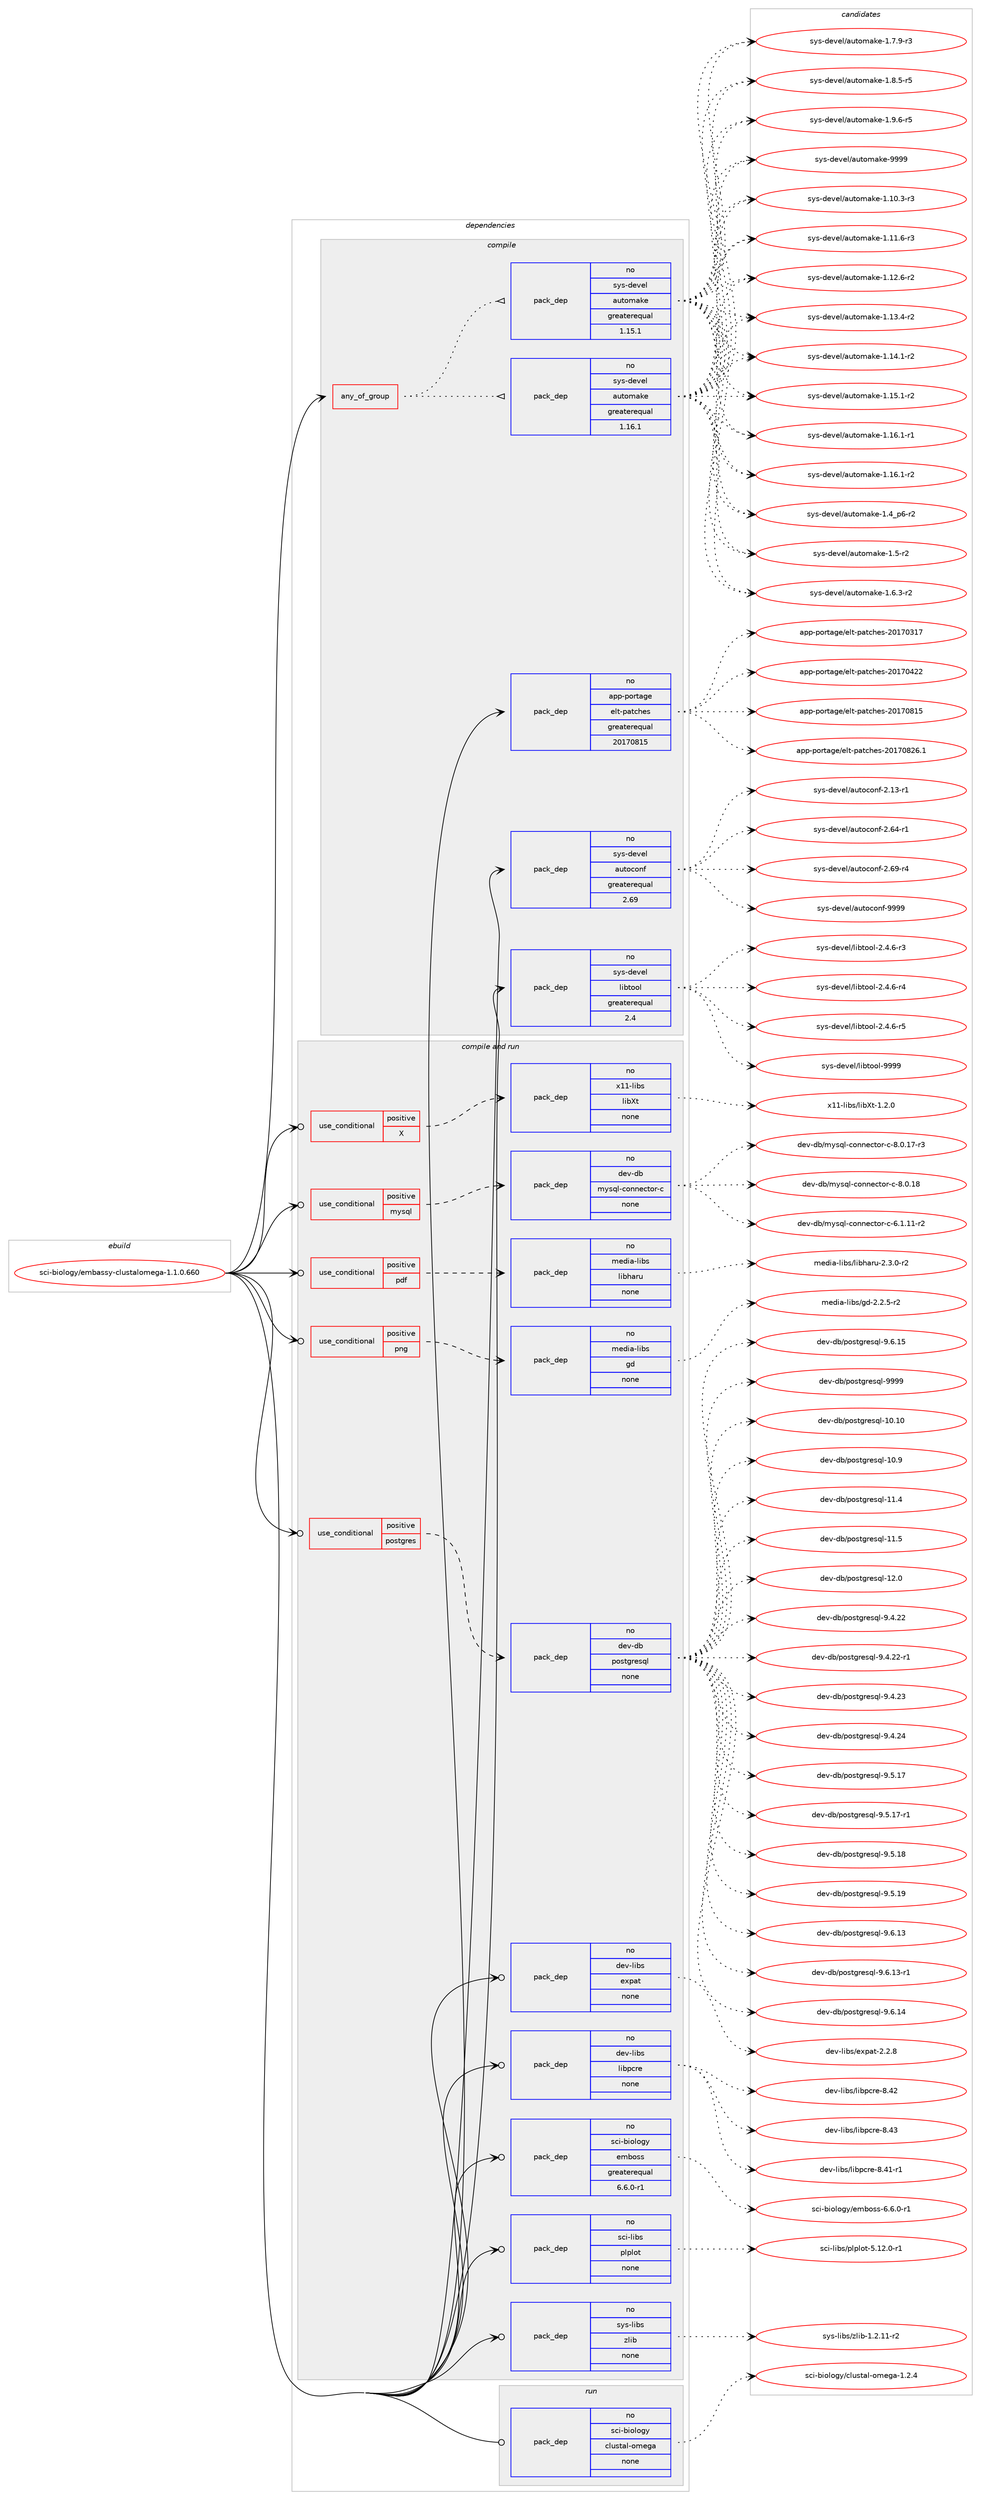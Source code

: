 digraph prolog {

# *************
# Graph options
# *************

newrank=true;
concentrate=true;
compound=true;
graph [rankdir=LR,fontname=Helvetica,fontsize=10,ranksep=1.5];#, ranksep=2.5, nodesep=0.2];
edge  [arrowhead=vee];
node  [fontname=Helvetica,fontsize=10];

# **********
# The ebuild
# **********

subgraph cluster_leftcol {
color=gray;
rank=same;
label=<<i>ebuild</i>>;
id [label="sci-biology/embassy-clustalomega-1.1.0.660", color=red, width=4, href="../sci-biology/embassy-clustalomega-1.1.0.660.svg"];
}

# ****************
# The dependencies
# ****************

subgraph cluster_midcol {
color=gray;
label=<<i>dependencies</i>>;
subgraph cluster_compile {
fillcolor="#eeeeee";
style=filled;
label=<<i>compile</i>>;
subgraph any14462 {
dependency849993 [label=<<TABLE BORDER="0" CELLBORDER="1" CELLSPACING="0" CELLPADDING="4"><TR><TD CELLPADDING="10">any_of_group</TD></TR></TABLE>>, shape=none, color=red];subgraph pack628339 {
dependency849994 [label=<<TABLE BORDER="0" CELLBORDER="1" CELLSPACING="0" CELLPADDING="4" WIDTH="220"><TR><TD ROWSPAN="6" CELLPADDING="30">pack_dep</TD></TR><TR><TD WIDTH="110">no</TD></TR><TR><TD>sys-devel</TD></TR><TR><TD>automake</TD></TR><TR><TD>greaterequal</TD></TR><TR><TD>1.16.1</TD></TR></TABLE>>, shape=none, color=blue];
}
dependency849993:e -> dependency849994:w [weight=20,style="dotted",arrowhead="oinv"];
subgraph pack628340 {
dependency849995 [label=<<TABLE BORDER="0" CELLBORDER="1" CELLSPACING="0" CELLPADDING="4" WIDTH="220"><TR><TD ROWSPAN="6" CELLPADDING="30">pack_dep</TD></TR><TR><TD WIDTH="110">no</TD></TR><TR><TD>sys-devel</TD></TR><TR><TD>automake</TD></TR><TR><TD>greaterequal</TD></TR><TR><TD>1.15.1</TD></TR></TABLE>>, shape=none, color=blue];
}
dependency849993:e -> dependency849995:w [weight=20,style="dotted",arrowhead="oinv"];
}
id:e -> dependency849993:w [weight=20,style="solid",arrowhead="vee"];
subgraph pack628341 {
dependency849996 [label=<<TABLE BORDER="0" CELLBORDER="1" CELLSPACING="0" CELLPADDING="4" WIDTH="220"><TR><TD ROWSPAN="6" CELLPADDING="30">pack_dep</TD></TR><TR><TD WIDTH="110">no</TD></TR><TR><TD>app-portage</TD></TR><TR><TD>elt-patches</TD></TR><TR><TD>greaterequal</TD></TR><TR><TD>20170815</TD></TR></TABLE>>, shape=none, color=blue];
}
id:e -> dependency849996:w [weight=20,style="solid",arrowhead="vee"];
subgraph pack628342 {
dependency849997 [label=<<TABLE BORDER="0" CELLBORDER="1" CELLSPACING="0" CELLPADDING="4" WIDTH="220"><TR><TD ROWSPAN="6" CELLPADDING="30">pack_dep</TD></TR><TR><TD WIDTH="110">no</TD></TR><TR><TD>sys-devel</TD></TR><TR><TD>autoconf</TD></TR><TR><TD>greaterequal</TD></TR><TR><TD>2.69</TD></TR></TABLE>>, shape=none, color=blue];
}
id:e -> dependency849997:w [weight=20,style="solid",arrowhead="vee"];
subgraph pack628343 {
dependency849998 [label=<<TABLE BORDER="0" CELLBORDER="1" CELLSPACING="0" CELLPADDING="4" WIDTH="220"><TR><TD ROWSPAN="6" CELLPADDING="30">pack_dep</TD></TR><TR><TD WIDTH="110">no</TD></TR><TR><TD>sys-devel</TD></TR><TR><TD>libtool</TD></TR><TR><TD>greaterequal</TD></TR><TR><TD>2.4</TD></TR></TABLE>>, shape=none, color=blue];
}
id:e -> dependency849998:w [weight=20,style="solid",arrowhead="vee"];
}
subgraph cluster_compileandrun {
fillcolor="#eeeeee";
style=filled;
label=<<i>compile and run</i>>;
subgraph cond206689 {
dependency849999 [label=<<TABLE BORDER="0" CELLBORDER="1" CELLSPACING="0" CELLPADDING="4"><TR><TD ROWSPAN="3" CELLPADDING="10">use_conditional</TD></TR><TR><TD>positive</TD></TR><TR><TD>X</TD></TR></TABLE>>, shape=none, color=red];
subgraph pack628344 {
dependency850000 [label=<<TABLE BORDER="0" CELLBORDER="1" CELLSPACING="0" CELLPADDING="4" WIDTH="220"><TR><TD ROWSPAN="6" CELLPADDING="30">pack_dep</TD></TR><TR><TD WIDTH="110">no</TD></TR><TR><TD>x11-libs</TD></TR><TR><TD>libXt</TD></TR><TR><TD>none</TD></TR><TR><TD></TD></TR></TABLE>>, shape=none, color=blue];
}
dependency849999:e -> dependency850000:w [weight=20,style="dashed",arrowhead="vee"];
}
id:e -> dependency849999:w [weight=20,style="solid",arrowhead="odotvee"];
subgraph cond206690 {
dependency850001 [label=<<TABLE BORDER="0" CELLBORDER="1" CELLSPACING="0" CELLPADDING="4"><TR><TD ROWSPAN="3" CELLPADDING="10">use_conditional</TD></TR><TR><TD>positive</TD></TR><TR><TD>mysql</TD></TR></TABLE>>, shape=none, color=red];
subgraph pack628345 {
dependency850002 [label=<<TABLE BORDER="0" CELLBORDER="1" CELLSPACING="0" CELLPADDING="4" WIDTH="220"><TR><TD ROWSPAN="6" CELLPADDING="30">pack_dep</TD></TR><TR><TD WIDTH="110">no</TD></TR><TR><TD>dev-db</TD></TR><TR><TD>mysql-connector-c</TD></TR><TR><TD>none</TD></TR><TR><TD></TD></TR></TABLE>>, shape=none, color=blue];
}
dependency850001:e -> dependency850002:w [weight=20,style="dashed",arrowhead="vee"];
}
id:e -> dependency850001:w [weight=20,style="solid",arrowhead="odotvee"];
subgraph cond206691 {
dependency850003 [label=<<TABLE BORDER="0" CELLBORDER="1" CELLSPACING="0" CELLPADDING="4"><TR><TD ROWSPAN="3" CELLPADDING="10">use_conditional</TD></TR><TR><TD>positive</TD></TR><TR><TD>pdf</TD></TR></TABLE>>, shape=none, color=red];
subgraph pack628346 {
dependency850004 [label=<<TABLE BORDER="0" CELLBORDER="1" CELLSPACING="0" CELLPADDING="4" WIDTH="220"><TR><TD ROWSPAN="6" CELLPADDING="30">pack_dep</TD></TR><TR><TD WIDTH="110">no</TD></TR><TR><TD>media-libs</TD></TR><TR><TD>libharu</TD></TR><TR><TD>none</TD></TR><TR><TD></TD></TR></TABLE>>, shape=none, color=blue];
}
dependency850003:e -> dependency850004:w [weight=20,style="dashed",arrowhead="vee"];
}
id:e -> dependency850003:w [weight=20,style="solid",arrowhead="odotvee"];
subgraph cond206692 {
dependency850005 [label=<<TABLE BORDER="0" CELLBORDER="1" CELLSPACING="0" CELLPADDING="4"><TR><TD ROWSPAN="3" CELLPADDING="10">use_conditional</TD></TR><TR><TD>positive</TD></TR><TR><TD>png</TD></TR></TABLE>>, shape=none, color=red];
subgraph pack628347 {
dependency850006 [label=<<TABLE BORDER="0" CELLBORDER="1" CELLSPACING="0" CELLPADDING="4" WIDTH="220"><TR><TD ROWSPAN="6" CELLPADDING="30">pack_dep</TD></TR><TR><TD WIDTH="110">no</TD></TR><TR><TD>media-libs</TD></TR><TR><TD>gd</TD></TR><TR><TD>none</TD></TR><TR><TD></TD></TR></TABLE>>, shape=none, color=blue];
}
dependency850005:e -> dependency850006:w [weight=20,style="dashed",arrowhead="vee"];
}
id:e -> dependency850005:w [weight=20,style="solid",arrowhead="odotvee"];
subgraph cond206693 {
dependency850007 [label=<<TABLE BORDER="0" CELLBORDER="1" CELLSPACING="0" CELLPADDING="4"><TR><TD ROWSPAN="3" CELLPADDING="10">use_conditional</TD></TR><TR><TD>positive</TD></TR><TR><TD>postgres</TD></TR></TABLE>>, shape=none, color=red];
subgraph pack628348 {
dependency850008 [label=<<TABLE BORDER="0" CELLBORDER="1" CELLSPACING="0" CELLPADDING="4" WIDTH="220"><TR><TD ROWSPAN="6" CELLPADDING="30">pack_dep</TD></TR><TR><TD WIDTH="110">no</TD></TR><TR><TD>dev-db</TD></TR><TR><TD>postgresql</TD></TR><TR><TD>none</TD></TR><TR><TD></TD></TR></TABLE>>, shape=none, color=blue];
}
dependency850007:e -> dependency850008:w [weight=20,style="dashed",arrowhead="vee"];
}
id:e -> dependency850007:w [weight=20,style="solid",arrowhead="odotvee"];
subgraph pack628349 {
dependency850009 [label=<<TABLE BORDER="0" CELLBORDER="1" CELLSPACING="0" CELLPADDING="4" WIDTH="220"><TR><TD ROWSPAN="6" CELLPADDING="30">pack_dep</TD></TR><TR><TD WIDTH="110">no</TD></TR><TR><TD>dev-libs</TD></TR><TR><TD>expat</TD></TR><TR><TD>none</TD></TR><TR><TD></TD></TR></TABLE>>, shape=none, color=blue];
}
id:e -> dependency850009:w [weight=20,style="solid",arrowhead="odotvee"];
subgraph pack628350 {
dependency850010 [label=<<TABLE BORDER="0" CELLBORDER="1" CELLSPACING="0" CELLPADDING="4" WIDTH="220"><TR><TD ROWSPAN="6" CELLPADDING="30">pack_dep</TD></TR><TR><TD WIDTH="110">no</TD></TR><TR><TD>dev-libs</TD></TR><TR><TD>libpcre</TD></TR><TR><TD>none</TD></TR><TR><TD></TD></TR></TABLE>>, shape=none, color=blue];
}
id:e -> dependency850010:w [weight=20,style="solid",arrowhead="odotvee"];
subgraph pack628351 {
dependency850011 [label=<<TABLE BORDER="0" CELLBORDER="1" CELLSPACING="0" CELLPADDING="4" WIDTH="220"><TR><TD ROWSPAN="6" CELLPADDING="30">pack_dep</TD></TR><TR><TD WIDTH="110">no</TD></TR><TR><TD>sci-biology</TD></TR><TR><TD>emboss</TD></TR><TR><TD>greaterequal</TD></TR><TR><TD>6.6.0-r1</TD></TR></TABLE>>, shape=none, color=blue];
}
id:e -> dependency850011:w [weight=20,style="solid",arrowhead="odotvee"];
subgraph pack628352 {
dependency850012 [label=<<TABLE BORDER="0" CELLBORDER="1" CELLSPACING="0" CELLPADDING="4" WIDTH="220"><TR><TD ROWSPAN="6" CELLPADDING="30">pack_dep</TD></TR><TR><TD WIDTH="110">no</TD></TR><TR><TD>sci-libs</TD></TR><TR><TD>plplot</TD></TR><TR><TD>none</TD></TR><TR><TD></TD></TR></TABLE>>, shape=none, color=blue];
}
id:e -> dependency850012:w [weight=20,style="solid",arrowhead="odotvee"];
subgraph pack628353 {
dependency850013 [label=<<TABLE BORDER="0" CELLBORDER="1" CELLSPACING="0" CELLPADDING="4" WIDTH="220"><TR><TD ROWSPAN="6" CELLPADDING="30">pack_dep</TD></TR><TR><TD WIDTH="110">no</TD></TR><TR><TD>sys-libs</TD></TR><TR><TD>zlib</TD></TR><TR><TD>none</TD></TR><TR><TD></TD></TR></TABLE>>, shape=none, color=blue];
}
id:e -> dependency850013:w [weight=20,style="solid",arrowhead="odotvee"];
}
subgraph cluster_run {
fillcolor="#eeeeee";
style=filled;
label=<<i>run</i>>;
subgraph pack628354 {
dependency850014 [label=<<TABLE BORDER="0" CELLBORDER="1" CELLSPACING="0" CELLPADDING="4" WIDTH="220"><TR><TD ROWSPAN="6" CELLPADDING="30">pack_dep</TD></TR><TR><TD WIDTH="110">no</TD></TR><TR><TD>sci-biology</TD></TR><TR><TD>clustal-omega</TD></TR><TR><TD>none</TD></TR><TR><TD></TD></TR></TABLE>>, shape=none, color=blue];
}
id:e -> dependency850014:w [weight=20,style="solid",arrowhead="odot"];
}
}

# **************
# The candidates
# **************

subgraph cluster_choices {
rank=same;
color=gray;
label=<<i>candidates</i>>;

subgraph choice628339 {
color=black;
nodesep=1;
choice11512111545100101118101108479711711611110997107101454946494846514511451 [label="sys-devel/automake-1.10.3-r3", color=red, width=4,href="../sys-devel/automake-1.10.3-r3.svg"];
choice11512111545100101118101108479711711611110997107101454946494946544511451 [label="sys-devel/automake-1.11.6-r3", color=red, width=4,href="../sys-devel/automake-1.11.6-r3.svg"];
choice11512111545100101118101108479711711611110997107101454946495046544511450 [label="sys-devel/automake-1.12.6-r2", color=red, width=4,href="../sys-devel/automake-1.12.6-r2.svg"];
choice11512111545100101118101108479711711611110997107101454946495146524511450 [label="sys-devel/automake-1.13.4-r2", color=red, width=4,href="../sys-devel/automake-1.13.4-r2.svg"];
choice11512111545100101118101108479711711611110997107101454946495246494511450 [label="sys-devel/automake-1.14.1-r2", color=red, width=4,href="../sys-devel/automake-1.14.1-r2.svg"];
choice11512111545100101118101108479711711611110997107101454946495346494511450 [label="sys-devel/automake-1.15.1-r2", color=red, width=4,href="../sys-devel/automake-1.15.1-r2.svg"];
choice11512111545100101118101108479711711611110997107101454946495446494511449 [label="sys-devel/automake-1.16.1-r1", color=red, width=4,href="../sys-devel/automake-1.16.1-r1.svg"];
choice11512111545100101118101108479711711611110997107101454946495446494511450 [label="sys-devel/automake-1.16.1-r2", color=red, width=4,href="../sys-devel/automake-1.16.1-r2.svg"];
choice115121115451001011181011084797117116111109971071014549465295112544511450 [label="sys-devel/automake-1.4_p6-r2", color=red, width=4,href="../sys-devel/automake-1.4_p6-r2.svg"];
choice11512111545100101118101108479711711611110997107101454946534511450 [label="sys-devel/automake-1.5-r2", color=red, width=4,href="../sys-devel/automake-1.5-r2.svg"];
choice115121115451001011181011084797117116111109971071014549465446514511450 [label="sys-devel/automake-1.6.3-r2", color=red, width=4,href="../sys-devel/automake-1.6.3-r2.svg"];
choice115121115451001011181011084797117116111109971071014549465546574511451 [label="sys-devel/automake-1.7.9-r3", color=red, width=4,href="../sys-devel/automake-1.7.9-r3.svg"];
choice115121115451001011181011084797117116111109971071014549465646534511453 [label="sys-devel/automake-1.8.5-r5", color=red, width=4,href="../sys-devel/automake-1.8.5-r5.svg"];
choice115121115451001011181011084797117116111109971071014549465746544511453 [label="sys-devel/automake-1.9.6-r5", color=red, width=4,href="../sys-devel/automake-1.9.6-r5.svg"];
choice115121115451001011181011084797117116111109971071014557575757 [label="sys-devel/automake-9999", color=red, width=4,href="../sys-devel/automake-9999.svg"];
dependency849994:e -> choice11512111545100101118101108479711711611110997107101454946494846514511451:w [style=dotted,weight="100"];
dependency849994:e -> choice11512111545100101118101108479711711611110997107101454946494946544511451:w [style=dotted,weight="100"];
dependency849994:e -> choice11512111545100101118101108479711711611110997107101454946495046544511450:w [style=dotted,weight="100"];
dependency849994:e -> choice11512111545100101118101108479711711611110997107101454946495146524511450:w [style=dotted,weight="100"];
dependency849994:e -> choice11512111545100101118101108479711711611110997107101454946495246494511450:w [style=dotted,weight="100"];
dependency849994:e -> choice11512111545100101118101108479711711611110997107101454946495346494511450:w [style=dotted,weight="100"];
dependency849994:e -> choice11512111545100101118101108479711711611110997107101454946495446494511449:w [style=dotted,weight="100"];
dependency849994:e -> choice11512111545100101118101108479711711611110997107101454946495446494511450:w [style=dotted,weight="100"];
dependency849994:e -> choice115121115451001011181011084797117116111109971071014549465295112544511450:w [style=dotted,weight="100"];
dependency849994:e -> choice11512111545100101118101108479711711611110997107101454946534511450:w [style=dotted,weight="100"];
dependency849994:e -> choice115121115451001011181011084797117116111109971071014549465446514511450:w [style=dotted,weight="100"];
dependency849994:e -> choice115121115451001011181011084797117116111109971071014549465546574511451:w [style=dotted,weight="100"];
dependency849994:e -> choice115121115451001011181011084797117116111109971071014549465646534511453:w [style=dotted,weight="100"];
dependency849994:e -> choice115121115451001011181011084797117116111109971071014549465746544511453:w [style=dotted,weight="100"];
dependency849994:e -> choice115121115451001011181011084797117116111109971071014557575757:w [style=dotted,weight="100"];
}
subgraph choice628340 {
color=black;
nodesep=1;
choice11512111545100101118101108479711711611110997107101454946494846514511451 [label="sys-devel/automake-1.10.3-r3", color=red, width=4,href="../sys-devel/automake-1.10.3-r3.svg"];
choice11512111545100101118101108479711711611110997107101454946494946544511451 [label="sys-devel/automake-1.11.6-r3", color=red, width=4,href="../sys-devel/automake-1.11.6-r3.svg"];
choice11512111545100101118101108479711711611110997107101454946495046544511450 [label="sys-devel/automake-1.12.6-r2", color=red, width=4,href="../sys-devel/automake-1.12.6-r2.svg"];
choice11512111545100101118101108479711711611110997107101454946495146524511450 [label="sys-devel/automake-1.13.4-r2", color=red, width=4,href="../sys-devel/automake-1.13.4-r2.svg"];
choice11512111545100101118101108479711711611110997107101454946495246494511450 [label="sys-devel/automake-1.14.1-r2", color=red, width=4,href="../sys-devel/automake-1.14.1-r2.svg"];
choice11512111545100101118101108479711711611110997107101454946495346494511450 [label="sys-devel/automake-1.15.1-r2", color=red, width=4,href="../sys-devel/automake-1.15.1-r2.svg"];
choice11512111545100101118101108479711711611110997107101454946495446494511449 [label="sys-devel/automake-1.16.1-r1", color=red, width=4,href="../sys-devel/automake-1.16.1-r1.svg"];
choice11512111545100101118101108479711711611110997107101454946495446494511450 [label="sys-devel/automake-1.16.1-r2", color=red, width=4,href="../sys-devel/automake-1.16.1-r2.svg"];
choice115121115451001011181011084797117116111109971071014549465295112544511450 [label="sys-devel/automake-1.4_p6-r2", color=red, width=4,href="../sys-devel/automake-1.4_p6-r2.svg"];
choice11512111545100101118101108479711711611110997107101454946534511450 [label="sys-devel/automake-1.5-r2", color=red, width=4,href="../sys-devel/automake-1.5-r2.svg"];
choice115121115451001011181011084797117116111109971071014549465446514511450 [label="sys-devel/automake-1.6.3-r2", color=red, width=4,href="../sys-devel/automake-1.6.3-r2.svg"];
choice115121115451001011181011084797117116111109971071014549465546574511451 [label="sys-devel/automake-1.7.9-r3", color=red, width=4,href="../sys-devel/automake-1.7.9-r3.svg"];
choice115121115451001011181011084797117116111109971071014549465646534511453 [label="sys-devel/automake-1.8.5-r5", color=red, width=4,href="../sys-devel/automake-1.8.5-r5.svg"];
choice115121115451001011181011084797117116111109971071014549465746544511453 [label="sys-devel/automake-1.9.6-r5", color=red, width=4,href="../sys-devel/automake-1.9.6-r5.svg"];
choice115121115451001011181011084797117116111109971071014557575757 [label="sys-devel/automake-9999", color=red, width=4,href="../sys-devel/automake-9999.svg"];
dependency849995:e -> choice11512111545100101118101108479711711611110997107101454946494846514511451:w [style=dotted,weight="100"];
dependency849995:e -> choice11512111545100101118101108479711711611110997107101454946494946544511451:w [style=dotted,weight="100"];
dependency849995:e -> choice11512111545100101118101108479711711611110997107101454946495046544511450:w [style=dotted,weight="100"];
dependency849995:e -> choice11512111545100101118101108479711711611110997107101454946495146524511450:w [style=dotted,weight="100"];
dependency849995:e -> choice11512111545100101118101108479711711611110997107101454946495246494511450:w [style=dotted,weight="100"];
dependency849995:e -> choice11512111545100101118101108479711711611110997107101454946495346494511450:w [style=dotted,weight="100"];
dependency849995:e -> choice11512111545100101118101108479711711611110997107101454946495446494511449:w [style=dotted,weight="100"];
dependency849995:e -> choice11512111545100101118101108479711711611110997107101454946495446494511450:w [style=dotted,weight="100"];
dependency849995:e -> choice115121115451001011181011084797117116111109971071014549465295112544511450:w [style=dotted,weight="100"];
dependency849995:e -> choice11512111545100101118101108479711711611110997107101454946534511450:w [style=dotted,weight="100"];
dependency849995:e -> choice115121115451001011181011084797117116111109971071014549465446514511450:w [style=dotted,weight="100"];
dependency849995:e -> choice115121115451001011181011084797117116111109971071014549465546574511451:w [style=dotted,weight="100"];
dependency849995:e -> choice115121115451001011181011084797117116111109971071014549465646534511453:w [style=dotted,weight="100"];
dependency849995:e -> choice115121115451001011181011084797117116111109971071014549465746544511453:w [style=dotted,weight="100"];
dependency849995:e -> choice115121115451001011181011084797117116111109971071014557575757:w [style=dotted,weight="100"];
}
subgraph choice628341 {
color=black;
nodesep=1;
choice97112112451121111141169710310147101108116451129711699104101115455048495548514955 [label="app-portage/elt-patches-20170317", color=red, width=4,href="../app-portage/elt-patches-20170317.svg"];
choice97112112451121111141169710310147101108116451129711699104101115455048495548525050 [label="app-portage/elt-patches-20170422", color=red, width=4,href="../app-portage/elt-patches-20170422.svg"];
choice97112112451121111141169710310147101108116451129711699104101115455048495548564953 [label="app-portage/elt-patches-20170815", color=red, width=4,href="../app-portage/elt-patches-20170815.svg"];
choice971121124511211111411697103101471011081164511297116991041011154550484955485650544649 [label="app-portage/elt-patches-20170826.1", color=red, width=4,href="../app-portage/elt-patches-20170826.1.svg"];
dependency849996:e -> choice97112112451121111141169710310147101108116451129711699104101115455048495548514955:w [style=dotted,weight="100"];
dependency849996:e -> choice97112112451121111141169710310147101108116451129711699104101115455048495548525050:w [style=dotted,weight="100"];
dependency849996:e -> choice97112112451121111141169710310147101108116451129711699104101115455048495548564953:w [style=dotted,weight="100"];
dependency849996:e -> choice971121124511211111411697103101471011081164511297116991041011154550484955485650544649:w [style=dotted,weight="100"];
}
subgraph choice628342 {
color=black;
nodesep=1;
choice1151211154510010111810110847971171161119911111010245504649514511449 [label="sys-devel/autoconf-2.13-r1", color=red, width=4,href="../sys-devel/autoconf-2.13-r1.svg"];
choice1151211154510010111810110847971171161119911111010245504654524511449 [label="sys-devel/autoconf-2.64-r1", color=red, width=4,href="../sys-devel/autoconf-2.64-r1.svg"];
choice1151211154510010111810110847971171161119911111010245504654574511452 [label="sys-devel/autoconf-2.69-r4", color=red, width=4,href="../sys-devel/autoconf-2.69-r4.svg"];
choice115121115451001011181011084797117116111991111101024557575757 [label="sys-devel/autoconf-9999", color=red, width=4,href="../sys-devel/autoconf-9999.svg"];
dependency849997:e -> choice1151211154510010111810110847971171161119911111010245504649514511449:w [style=dotted,weight="100"];
dependency849997:e -> choice1151211154510010111810110847971171161119911111010245504654524511449:w [style=dotted,weight="100"];
dependency849997:e -> choice1151211154510010111810110847971171161119911111010245504654574511452:w [style=dotted,weight="100"];
dependency849997:e -> choice115121115451001011181011084797117116111991111101024557575757:w [style=dotted,weight="100"];
}
subgraph choice628343 {
color=black;
nodesep=1;
choice1151211154510010111810110847108105981161111111084550465246544511451 [label="sys-devel/libtool-2.4.6-r3", color=red, width=4,href="../sys-devel/libtool-2.4.6-r3.svg"];
choice1151211154510010111810110847108105981161111111084550465246544511452 [label="sys-devel/libtool-2.4.6-r4", color=red, width=4,href="../sys-devel/libtool-2.4.6-r4.svg"];
choice1151211154510010111810110847108105981161111111084550465246544511453 [label="sys-devel/libtool-2.4.6-r5", color=red, width=4,href="../sys-devel/libtool-2.4.6-r5.svg"];
choice1151211154510010111810110847108105981161111111084557575757 [label="sys-devel/libtool-9999", color=red, width=4,href="../sys-devel/libtool-9999.svg"];
dependency849998:e -> choice1151211154510010111810110847108105981161111111084550465246544511451:w [style=dotted,weight="100"];
dependency849998:e -> choice1151211154510010111810110847108105981161111111084550465246544511452:w [style=dotted,weight="100"];
dependency849998:e -> choice1151211154510010111810110847108105981161111111084550465246544511453:w [style=dotted,weight="100"];
dependency849998:e -> choice1151211154510010111810110847108105981161111111084557575757:w [style=dotted,weight="100"];
}
subgraph choice628344 {
color=black;
nodesep=1;
choice12049494510810598115471081059888116454946504648 [label="x11-libs/libXt-1.2.0", color=red, width=4,href="../x11-libs/libXt-1.2.0.svg"];
dependency850000:e -> choice12049494510810598115471081059888116454946504648:w [style=dotted,weight="100"];
}
subgraph choice628345 {
color=black;
nodesep=1;
choice1001011184510098471091211151131084599111110110101991161111144599455446494649494511450 [label="dev-db/mysql-connector-c-6.1.11-r2", color=red, width=4,href="../dev-db/mysql-connector-c-6.1.11-r2.svg"];
choice1001011184510098471091211151131084599111110110101991161111144599455646484649554511451 [label="dev-db/mysql-connector-c-8.0.17-r3", color=red, width=4,href="../dev-db/mysql-connector-c-8.0.17-r3.svg"];
choice100101118451009847109121115113108459911111011010199116111114459945564648464956 [label="dev-db/mysql-connector-c-8.0.18", color=red, width=4,href="../dev-db/mysql-connector-c-8.0.18.svg"];
dependency850002:e -> choice1001011184510098471091211151131084599111110110101991161111144599455446494649494511450:w [style=dotted,weight="100"];
dependency850002:e -> choice1001011184510098471091211151131084599111110110101991161111144599455646484649554511451:w [style=dotted,weight="100"];
dependency850002:e -> choice100101118451009847109121115113108459911111011010199116111114459945564648464956:w [style=dotted,weight="100"];
}
subgraph choice628346 {
color=black;
nodesep=1;
choice1091011001059745108105981154710810598104971141174550465146484511450 [label="media-libs/libharu-2.3.0-r2", color=red, width=4,href="../media-libs/libharu-2.3.0-r2.svg"];
dependency850004:e -> choice1091011001059745108105981154710810598104971141174550465146484511450:w [style=dotted,weight="100"];
}
subgraph choice628347 {
color=black;
nodesep=1;
choice109101100105974510810598115471031004550465046534511450 [label="media-libs/gd-2.2.5-r2", color=red, width=4,href="../media-libs/gd-2.2.5-r2.svg"];
dependency850006:e -> choice109101100105974510810598115471031004550465046534511450:w [style=dotted,weight="100"];
}
subgraph choice628348 {
color=black;
nodesep=1;
choice100101118451009847112111115116103114101115113108454948464948 [label="dev-db/postgresql-10.10", color=red, width=4,href="../dev-db/postgresql-10.10.svg"];
choice1001011184510098471121111151161031141011151131084549484657 [label="dev-db/postgresql-10.9", color=red, width=4,href="../dev-db/postgresql-10.9.svg"];
choice1001011184510098471121111151161031141011151131084549494652 [label="dev-db/postgresql-11.4", color=red, width=4,href="../dev-db/postgresql-11.4.svg"];
choice1001011184510098471121111151161031141011151131084549494653 [label="dev-db/postgresql-11.5", color=red, width=4,href="../dev-db/postgresql-11.5.svg"];
choice1001011184510098471121111151161031141011151131084549504648 [label="dev-db/postgresql-12.0", color=red, width=4,href="../dev-db/postgresql-12.0.svg"];
choice10010111845100984711211111511610311410111511310845574652465050 [label="dev-db/postgresql-9.4.22", color=red, width=4,href="../dev-db/postgresql-9.4.22.svg"];
choice100101118451009847112111115116103114101115113108455746524650504511449 [label="dev-db/postgresql-9.4.22-r1", color=red, width=4,href="../dev-db/postgresql-9.4.22-r1.svg"];
choice10010111845100984711211111511610311410111511310845574652465051 [label="dev-db/postgresql-9.4.23", color=red, width=4,href="../dev-db/postgresql-9.4.23.svg"];
choice10010111845100984711211111511610311410111511310845574652465052 [label="dev-db/postgresql-9.4.24", color=red, width=4,href="../dev-db/postgresql-9.4.24.svg"];
choice10010111845100984711211111511610311410111511310845574653464955 [label="dev-db/postgresql-9.5.17", color=red, width=4,href="../dev-db/postgresql-9.5.17.svg"];
choice100101118451009847112111115116103114101115113108455746534649554511449 [label="dev-db/postgresql-9.5.17-r1", color=red, width=4,href="../dev-db/postgresql-9.5.17-r1.svg"];
choice10010111845100984711211111511610311410111511310845574653464956 [label="dev-db/postgresql-9.5.18", color=red, width=4,href="../dev-db/postgresql-9.5.18.svg"];
choice10010111845100984711211111511610311410111511310845574653464957 [label="dev-db/postgresql-9.5.19", color=red, width=4,href="../dev-db/postgresql-9.5.19.svg"];
choice10010111845100984711211111511610311410111511310845574654464951 [label="dev-db/postgresql-9.6.13", color=red, width=4,href="../dev-db/postgresql-9.6.13.svg"];
choice100101118451009847112111115116103114101115113108455746544649514511449 [label="dev-db/postgresql-9.6.13-r1", color=red, width=4,href="../dev-db/postgresql-9.6.13-r1.svg"];
choice10010111845100984711211111511610311410111511310845574654464952 [label="dev-db/postgresql-9.6.14", color=red, width=4,href="../dev-db/postgresql-9.6.14.svg"];
choice10010111845100984711211111511610311410111511310845574654464953 [label="dev-db/postgresql-9.6.15", color=red, width=4,href="../dev-db/postgresql-9.6.15.svg"];
choice1001011184510098471121111151161031141011151131084557575757 [label="dev-db/postgresql-9999", color=red, width=4,href="../dev-db/postgresql-9999.svg"];
dependency850008:e -> choice100101118451009847112111115116103114101115113108454948464948:w [style=dotted,weight="100"];
dependency850008:e -> choice1001011184510098471121111151161031141011151131084549484657:w [style=dotted,weight="100"];
dependency850008:e -> choice1001011184510098471121111151161031141011151131084549494652:w [style=dotted,weight="100"];
dependency850008:e -> choice1001011184510098471121111151161031141011151131084549494653:w [style=dotted,weight="100"];
dependency850008:e -> choice1001011184510098471121111151161031141011151131084549504648:w [style=dotted,weight="100"];
dependency850008:e -> choice10010111845100984711211111511610311410111511310845574652465050:w [style=dotted,weight="100"];
dependency850008:e -> choice100101118451009847112111115116103114101115113108455746524650504511449:w [style=dotted,weight="100"];
dependency850008:e -> choice10010111845100984711211111511610311410111511310845574652465051:w [style=dotted,weight="100"];
dependency850008:e -> choice10010111845100984711211111511610311410111511310845574652465052:w [style=dotted,weight="100"];
dependency850008:e -> choice10010111845100984711211111511610311410111511310845574653464955:w [style=dotted,weight="100"];
dependency850008:e -> choice100101118451009847112111115116103114101115113108455746534649554511449:w [style=dotted,weight="100"];
dependency850008:e -> choice10010111845100984711211111511610311410111511310845574653464956:w [style=dotted,weight="100"];
dependency850008:e -> choice10010111845100984711211111511610311410111511310845574653464957:w [style=dotted,weight="100"];
dependency850008:e -> choice10010111845100984711211111511610311410111511310845574654464951:w [style=dotted,weight="100"];
dependency850008:e -> choice100101118451009847112111115116103114101115113108455746544649514511449:w [style=dotted,weight="100"];
dependency850008:e -> choice10010111845100984711211111511610311410111511310845574654464952:w [style=dotted,weight="100"];
dependency850008:e -> choice10010111845100984711211111511610311410111511310845574654464953:w [style=dotted,weight="100"];
dependency850008:e -> choice1001011184510098471121111151161031141011151131084557575757:w [style=dotted,weight="100"];
}
subgraph choice628349 {
color=black;
nodesep=1;
choice10010111845108105981154710112011297116455046504656 [label="dev-libs/expat-2.2.8", color=red, width=4,href="../dev-libs/expat-2.2.8.svg"];
dependency850009:e -> choice10010111845108105981154710112011297116455046504656:w [style=dotted,weight="100"];
}
subgraph choice628350 {
color=black;
nodesep=1;
choice100101118451081059811547108105981129911410145564652494511449 [label="dev-libs/libpcre-8.41-r1", color=red, width=4,href="../dev-libs/libpcre-8.41-r1.svg"];
choice10010111845108105981154710810598112991141014556465250 [label="dev-libs/libpcre-8.42", color=red, width=4,href="../dev-libs/libpcre-8.42.svg"];
choice10010111845108105981154710810598112991141014556465251 [label="dev-libs/libpcre-8.43", color=red, width=4,href="../dev-libs/libpcre-8.43.svg"];
dependency850010:e -> choice100101118451081059811547108105981129911410145564652494511449:w [style=dotted,weight="100"];
dependency850010:e -> choice10010111845108105981154710810598112991141014556465250:w [style=dotted,weight="100"];
dependency850010:e -> choice10010111845108105981154710810598112991141014556465251:w [style=dotted,weight="100"];
}
subgraph choice628351 {
color=black;
nodesep=1;
choice11599105459810511110811110312147101109981111151154554465446484511449 [label="sci-biology/emboss-6.6.0-r1", color=red, width=4,href="../sci-biology/emboss-6.6.0-r1.svg"];
dependency850011:e -> choice11599105459810511110811110312147101109981111151154554465446484511449:w [style=dotted,weight="100"];
}
subgraph choice628352 {
color=black;
nodesep=1;
choice11599105451081059811547112108112108111116455346495046484511449 [label="sci-libs/plplot-5.12.0-r1", color=red, width=4,href="../sci-libs/plplot-5.12.0-r1.svg"];
dependency850012:e -> choice11599105451081059811547112108112108111116455346495046484511449:w [style=dotted,weight="100"];
}
subgraph choice628353 {
color=black;
nodesep=1;
choice11512111545108105981154712210810598454946504649494511450 [label="sys-libs/zlib-1.2.11-r2", color=red, width=4,href="../sys-libs/zlib-1.2.11-r2.svg"];
dependency850013:e -> choice11512111545108105981154712210810598454946504649494511450:w [style=dotted,weight="100"];
}
subgraph choice628354 {
color=black;
nodesep=1;
choice1159910545981051111081111031214799108117115116971084511110910110397454946504652 [label="sci-biology/clustal-omega-1.2.4", color=red, width=4,href="../sci-biology/clustal-omega-1.2.4.svg"];
dependency850014:e -> choice1159910545981051111081111031214799108117115116971084511110910110397454946504652:w [style=dotted,weight="100"];
}
}

}
